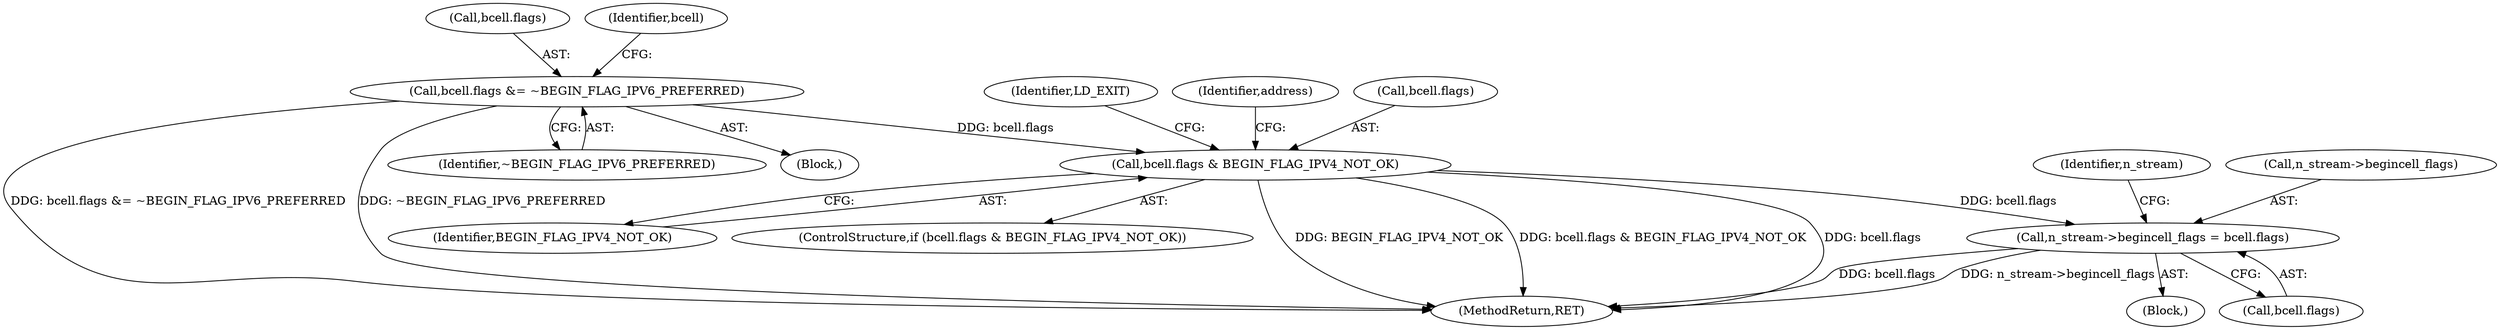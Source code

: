 digraph "0_tor_79b59a2dfcb68897ee89d98587d09e55f07e68d7@pointer" {
"1000457" [label="(Call,n_stream->begincell_flags = bcell.flags)"];
"1000418" [label="(Call,bcell.flags & BEGIN_FLAG_IPV4_NOT_OK)"];
"1000412" [label="(Call,bcell.flags &= ~BEGIN_FLAG_IPV6_PREFERRED)"];
"1000436" [label="(Identifier,LD_EXIT)"];
"1000412" [label="(Call,bcell.flags &= ~BEGIN_FLAG_IPV6_PREFERRED)"];
"1000416" [label="(Identifier,~BEGIN_FLAG_IPV6_PREFERRED)"];
"1000411" [label="(Block,)"];
"1000124" [label="(Block,)"];
"1000457" [label="(Call,n_stream->begincell_flags = bcell.flags)"];
"1000425" [label="(Identifier,address)"];
"1000413" [label="(Call,bcell.flags)"];
"1000419" [label="(Call,bcell.flags)"];
"1000718" [label="(MethodReturn,RET)"];
"1000420" [label="(Identifier,bcell)"];
"1000422" [label="(Identifier,BEGIN_FLAG_IPV4_NOT_OK)"];
"1000461" [label="(Call,bcell.flags)"];
"1000466" [label="(Identifier,n_stream)"];
"1000417" [label="(ControlStructure,if (bcell.flags & BEGIN_FLAG_IPV4_NOT_OK))"];
"1000418" [label="(Call,bcell.flags & BEGIN_FLAG_IPV4_NOT_OK)"];
"1000458" [label="(Call,n_stream->begincell_flags)"];
"1000457" -> "1000124"  [label="AST: "];
"1000457" -> "1000461"  [label="CFG: "];
"1000458" -> "1000457"  [label="AST: "];
"1000461" -> "1000457"  [label="AST: "];
"1000466" -> "1000457"  [label="CFG: "];
"1000457" -> "1000718"  [label="DDG: bcell.flags"];
"1000457" -> "1000718"  [label="DDG: n_stream->begincell_flags"];
"1000418" -> "1000457"  [label="DDG: bcell.flags"];
"1000418" -> "1000417"  [label="AST: "];
"1000418" -> "1000422"  [label="CFG: "];
"1000419" -> "1000418"  [label="AST: "];
"1000422" -> "1000418"  [label="AST: "];
"1000425" -> "1000418"  [label="CFG: "];
"1000436" -> "1000418"  [label="CFG: "];
"1000418" -> "1000718"  [label="DDG: BEGIN_FLAG_IPV4_NOT_OK"];
"1000418" -> "1000718"  [label="DDG: bcell.flags & BEGIN_FLAG_IPV4_NOT_OK"];
"1000418" -> "1000718"  [label="DDG: bcell.flags"];
"1000412" -> "1000418"  [label="DDG: bcell.flags"];
"1000412" -> "1000411"  [label="AST: "];
"1000412" -> "1000416"  [label="CFG: "];
"1000413" -> "1000412"  [label="AST: "];
"1000416" -> "1000412"  [label="AST: "];
"1000420" -> "1000412"  [label="CFG: "];
"1000412" -> "1000718"  [label="DDG: bcell.flags &= ~BEGIN_FLAG_IPV6_PREFERRED"];
"1000412" -> "1000718"  [label="DDG: ~BEGIN_FLAG_IPV6_PREFERRED"];
}
